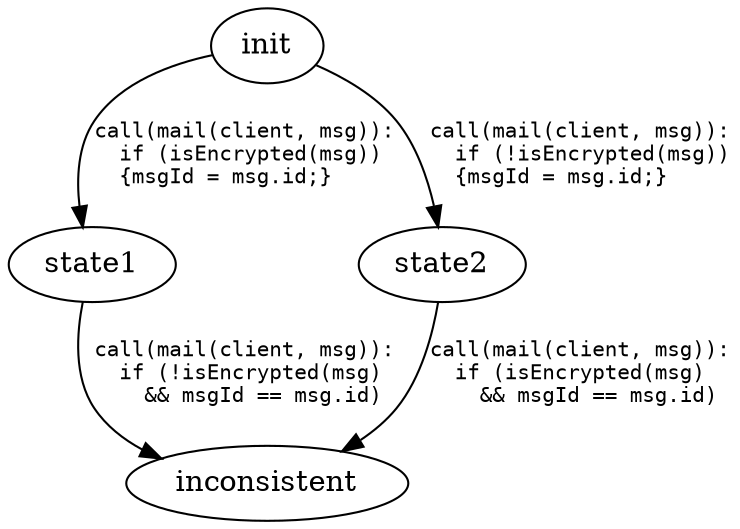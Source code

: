 digraph G {
//  rankdir=LR;
  edge [fontname="Monospace", fontsize=10];
  init;
  state1;
  state2;
  inconsistent;
  init -> state1 [label="call(mail(client, msg)):\l  if (isEncrypted(msg))\l  {msgId = msg.id;}\l"];
  init -> state2 [label="call(mail(client, msg)):\l  if (!isEncrypted(msg))\l  {msgId = msg.id;}\l"];
  state1 -> inconsistent [label="call(mail(client, msg)):\l  if (!isEncrypted(msg)\l    && msgId == msg.id)\l"];
  state2 -> inconsistent [label="call(mail(client, msg)):\l  if (isEncrypted(msg)\l    && msgId == msg.id)\l"];
}
